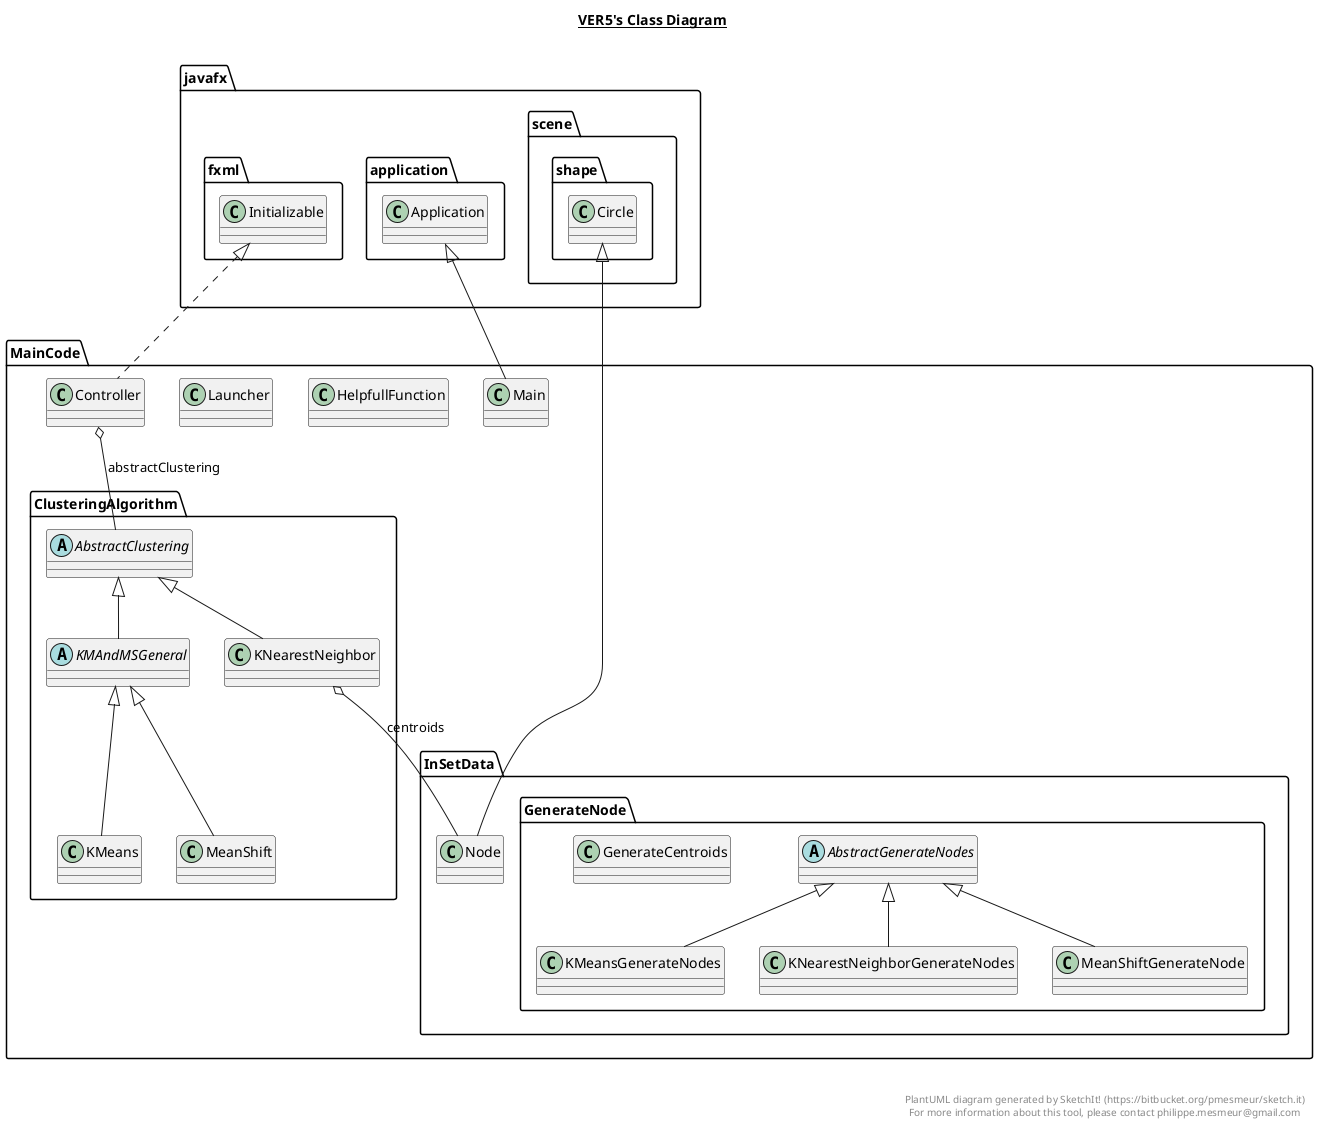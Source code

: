 @startuml

title __VER5's Class Diagram__\n

  namespace MainCode {
    namespace ClusteringAlgorithm {
      abstract class MainCode.ClusteringAlgorithm.AbstractClustering {
      }
    }
  }
  

  namespace MainCode {
    namespace ClusteringAlgorithm {
      abstract class MainCode.ClusteringAlgorithm.KMAndMSGeneral {
      }
    }
  }
  

  namespace MainCode {
    namespace ClusteringAlgorithm {
      class MainCode.ClusteringAlgorithm.KMeans {
      }
    }
  }
  

  namespace MainCode {
    namespace ClusteringAlgorithm {
      class MainCode.ClusteringAlgorithm.KNearestNeighbor {
      }
    }
  }
  

  namespace MainCode {
    namespace ClusteringAlgorithm {
      class MainCode.ClusteringAlgorithm.MeanShift {
      }
    }
  }
  

  namespace MainCode {
    class MainCode.Controller {
    }
  }
  

  namespace MainCode {
    class MainCode.HelpfullFunction {
    }
  }
  

  namespace MainCode {
    namespace InSetData {
      namespace GenerateNode {
        abstract class MainCode.InSetData.GenerateNode.AbstractGenerateNodes {
        }
      }
    }
  }
  

  namespace MainCode {
    namespace InSetData {
      namespace GenerateNode {
        class MainCode.InSetData.GenerateNode.GenerateCentroids {
        }
      }
    }
  }
  

  namespace MainCode {
    namespace InSetData {
      namespace GenerateNode {
        class MainCode.InSetData.GenerateNode.KMeansGenerateNodes {
        }
      }
    }
  }
  

  namespace MainCode {
    namespace InSetData {
      namespace GenerateNode {
        class MainCode.InSetData.GenerateNode.KNearestNeighborGenerateNodes {
        }
      }
    }
  }
  

  namespace MainCode {
    namespace InSetData {
      namespace GenerateNode {
        class MainCode.InSetData.GenerateNode.MeanShiftGenerateNode {
        }
      }
    }
  }
  

  namespace MainCode {
    namespace InSetData {
      class MainCode.InSetData.Node {
      }
    }
  }
  

  namespace MainCode {
    class MainCode.Launcher {
    }
  }
  

  namespace MainCode {
    class MainCode.Main {
    }
  }
  

  MainCode.ClusteringAlgorithm.KMAndMSGeneral -up-|> MainCode.ClusteringAlgorithm.AbstractClustering
  MainCode.ClusteringAlgorithm.KMeans -up-|> MainCode.ClusteringAlgorithm.KMAndMSGeneral
  MainCode.ClusteringAlgorithm.KNearestNeighbor -up-|> MainCode.ClusteringAlgorithm.AbstractClustering
  MainCode.ClusteringAlgorithm.KNearestNeighbor o-- MainCode.InSetData.Node : centroids
  MainCode.ClusteringAlgorithm.MeanShift -up-|> MainCode.ClusteringAlgorithm.KMAndMSGeneral
  MainCode.Controller .up.|> javafx.fxml.Initializable
  MainCode.Controller o-- MainCode.ClusteringAlgorithm.AbstractClustering : abstractClustering
  MainCode.InSetData.GenerateNode.KMeansGenerateNodes -up-|> MainCode.InSetData.GenerateNode.AbstractGenerateNodes
  MainCode.InSetData.GenerateNode.KNearestNeighborGenerateNodes -up-|> MainCode.InSetData.GenerateNode.AbstractGenerateNodes
  MainCode.InSetData.GenerateNode.MeanShiftGenerateNode -up-|> MainCode.InSetData.GenerateNode.AbstractGenerateNodes
  MainCode.InSetData.Node -up-|> javafx.scene.shape.Circle
  MainCode.Main -up-|> javafx.application.Application


right footer


PlantUML diagram generated by SketchIt! (https://bitbucket.org/pmesmeur/sketch.it)
For more information about this tool, please contact philippe.mesmeur@gmail.com
endfooter

@enduml
